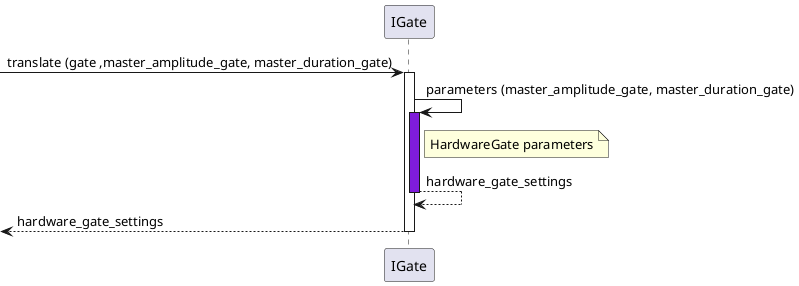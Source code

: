 @startuml

participant IGate as gatei

[-> gatei ++: translate (gate ,master_amplitude_gate, master_duration_gate)
gatei -> gatei: parameters (master_amplitude_gate, master_duration_gate)
activate gatei #7F1CDB
note right of gatei: HardwareGate parameters
return hardware_gate_settings
return hardware_gate_settings

@enduml
